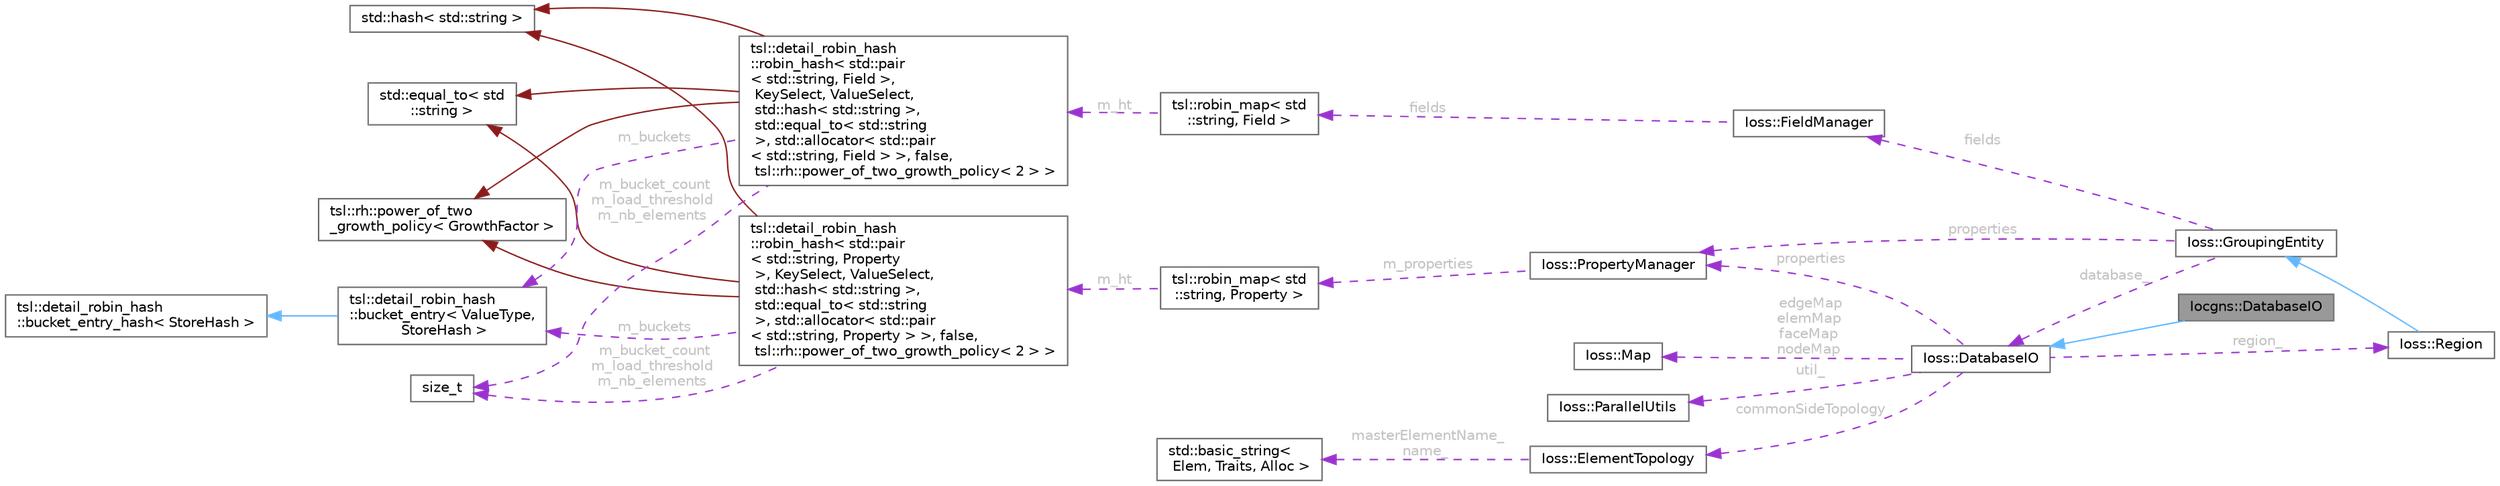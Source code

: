 digraph "Iocgns::DatabaseIO"
{
 // INTERACTIVE_SVG=YES
 // LATEX_PDF_SIZE
  bgcolor="transparent";
  edge [fontname=Helvetica,fontsize=10,labelfontname=Helvetica,labelfontsize=10];
  node [fontname=Helvetica,fontsize=10,shape=box,height=0.2,width=0.4];
  rankdir="LR";
  Node1 [id="Node000001",label="Iocgns::DatabaseIO",height=0.2,width=0.4,color="gray40", fillcolor="grey60", style="filled", fontcolor="black",tooltip=" "];
  Node2 -> Node1 [id="edge1_Node000001_Node000002",dir="back",color="steelblue1",style="solid",tooltip=" "];
  Node2 [id="Node000002",label="Ioss::DatabaseIO",height=0.2,width=0.4,color="gray40", fillcolor="white", style="filled",URL="$classIoss_1_1DatabaseIO.html",tooltip="An input or output Database."];
  Node3 -> Node2 [id="edge2_Node000002_Node000003",dir="back",color="darkorchid3",style="dashed",tooltip=" ",label=" properties",fontcolor="grey" ];
  Node3 [id="Node000003",label="Ioss::PropertyManager",height=0.2,width=0.4,color="gray40", fillcolor="white", style="filled",URL="$classIoss_1_1PropertyManager.html",tooltip="A collection of Ioss::Property objects."];
  Node4 -> Node3 [id="edge3_Node000003_Node000004",dir="back",color="darkorchid3",style="dashed",tooltip=" ",label=" m_properties",fontcolor="grey" ];
  Node4 [id="Node000004",label="tsl::robin_map\< std\l::string, Property \>",height=0.2,width=0.4,color="gray40", fillcolor="white", style="filled",URL="$classtsl_1_1robin__map.html",tooltip=" "];
  Node5 -> Node4 [id="edge4_Node000004_Node000005",dir="back",color="darkorchid3",style="dashed",tooltip=" ",label=" m_ht",fontcolor="grey" ];
  Node5 [id="Node000005",label="tsl::detail_robin_hash\l::robin_hash\< std::pair\l\< std::string, Property\l \>, KeySelect, ValueSelect,\l std::hash\< std::string \>,\l std::equal_to\< std::string\l \>, std::allocator\< std::pair\l\< std::string, Property \> \>, false,\l tsl::rh::power_of_two_growth_policy\< 2 \> \>",height=0.2,width=0.4,color="gray40", fillcolor="white", style="filled",URL="$classtsl_1_1detail__robin__hash_1_1robin__hash.html",tooltip=" "];
  Node6 -> Node5 [id="edge5_Node000005_Node000006",dir="back",color="firebrick4",style="solid",tooltip=" "];
  Node6 [id="Node000006",label="std::hash\< std::string \>",height=0.2,width=0.4,color="gray40", fillcolor="white", style="filled",tooltip=" "];
  Node7 -> Node5 [id="edge6_Node000005_Node000007",dir="back",color="firebrick4",style="solid",tooltip=" "];
  Node7 [id="Node000007",label="std::equal_to\< std\l::string \>",height=0.2,width=0.4,color="gray40", fillcolor="white", style="filled",tooltip=" "];
  Node8 -> Node5 [id="edge7_Node000005_Node000008",dir="back",color="firebrick4",style="solid",tooltip=" "];
  Node8 [id="Node000008",label="tsl::rh::power_of_two\l_growth_policy\< GrowthFactor \>",height=0.2,width=0.4,color="gray40", fillcolor="white", style="filled",URL="$classtsl_1_1rh_1_1power__of__two__growth__policy.html",tooltip=" "];
  Node9 -> Node5 [id="edge8_Node000005_Node000009",dir="back",color="darkorchid3",style="dashed",tooltip=" ",label=" m_buckets",fontcolor="grey" ];
  Node9 [id="Node000009",label="tsl::detail_robin_hash\l::bucket_entry\< ValueType,\l StoreHash \>",height=0.2,width=0.4,color="gray40", fillcolor="white", style="filled",URL="$classtsl_1_1detail__robin__hash_1_1bucket__entry.html",tooltip=" "];
  Node10 -> Node9 [id="edge9_Node000009_Node000010",dir="back",color="steelblue1",style="solid",tooltip=" "];
  Node10 [id="Node000010",label="tsl::detail_robin_hash\l::bucket_entry_hash\< StoreHash \>",height=0.2,width=0.4,color="gray40", fillcolor="white", style="filled",URL="$classtsl_1_1detail__robin__hash_1_1bucket__entry__hash.html",tooltip=" "];
  Node11 -> Node5 [id="edge10_Node000005_Node000011",dir="back",color="darkorchid3",style="dashed",tooltip=" ",label=" m_bucket_count\nm_load_threshold\nm_nb_elements",fontcolor="grey" ];
  Node11 [id="Node000011",label="size_t",height=0.2,width=0.4,color="gray40", fillcolor="white", style="filled",tooltip=" "];
  Node12 -> Node2 [id="edge11_Node000002_Node000012",dir="back",color="darkorchid3",style="dashed",tooltip=" ",label=" commonSideTopology",fontcolor="grey" ];
  Node12 [id="Node000012",label="Ioss::ElementTopology",height=0.2,width=0.4,color="gray40", fillcolor="white", style="filled",URL="$classIoss_1_1ElementTopology.html",tooltip="Represents an element topology."];
  Node13 -> Node12 [id="edge12_Node000012_Node000013",dir="back",color="darkorchid3",style="dashed",tooltip=" ",label=" masterElementName_\nname_",fontcolor="grey" ];
  Node13 [id="Node000013",label="std::basic_string\<\l Elem, Traits, Alloc \>",height=0.2,width=0.4,color="gray40", fillcolor="white", style="filled",URL="$classstd_1_1basic__string.html",tooltip=" "];
  Node14 -> Node2 [id="edge13_Node000002_Node000014",dir="back",color="darkorchid3",style="dashed",tooltip=" ",label=" edgeMap\nelemMap\nfaceMap\nnodeMap",fontcolor="grey" ];
  Node14 [id="Node000014",label="Ioss::Map",height=0.2,width=0.4,color="gray40", fillcolor="white", style="filled",URL="$classIoss_1_1Map.html",tooltip=" "];
  Node15 -> Node2 [id="edge14_Node000002_Node000015",dir="back",color="darkorchid3",style="dashed",tooltip=" ",label=" util_",fontcolor="grey" ];
  Node15 [id="Node000015",label="Ioss::ParallelUtils",height=0.2,width=0.4,color="gray40", fillcolor="white", style="filled",URL="$classIoss_1_1ParallelUtils.html",tooltip=" "];
  Node16 -> Node2 [id="edge15_Node000002_Node000016",dir="back",color="darkorchid3",style="dashed",tooltip=" ",label=" region_",fontcolor="grey" ];
  Node16 [id="Node000016",label="Ioss::Region",height=0.2,width=0.4,color="gray40", fillcolor="white", style="filled",URL="$classIoss_1_1Region.html",tooltip="A grouping entity that contains other grouping entities."];
  Node17 -> Node16 [id="edge16_Node000016_Node000017",dir="back",color="steelblue1",style="solid",tooltip=" "];
  Node17 [id="Node000017",label="Ioss::GroupingEntity",height=0.2,width=0.4,color="gray40", fillcolor="white", style="filled",URL="$classIoss_1_1GroupingEntity.html",tooltip="Base class for all 'grouping' entities. The following derived classes are typical:"];
  Node3 -> Node17 [id="edge17_Node000017_Node000003",dir="back",color="darkorchid3",style="dashed",tooltip=" ",label=" properties",fontcolor="grey" ];
  Node18 -> Node17 [id="edge18_Node000017_Node000018",dir="back",color="darkorchid3",style="dashed",tooltip=" ",label=" fields",fontcolor="grey" ];
  Node18 [id="Node000018",label="Ioss::FieldManager",height=0.2,width=0.4,color="gray40", fillcolor="white", style="filled",URL="$classIoss_1_1FieldManager.html",tooltip="A collection of Ioss::Field objects."];
  Node19 -> Node18 [id="edge19_Node000018_Node000019",dir="back",color="darkorchid3",style="dashed",tooltip=" ",label=" fields",fontcolor="grey" ];
  Node19 [id="Node000019",label="tsl::robin_map\< std\l::string, Field \>",height=0.2,width=0.4,color="gray40", fillcolor="white", style="filled",URL="$classtsl_1_1robin__map.html",tooltip=" "];
  Node20 -> Node19 [id="edge20_Node000019_Node000020",dir="back",color="darkorchid3",style="dashed",tooltip=" ",label=" m_ht",fontcolor="grey" ];
  Node20 [id="Node000020",label="tsl::detail_robin_hash\l::robin_hash\< std::pair\l\< std::string, Field \>,\l KeySelect, ValueSelect,\l std::hash\< std::string \>,\l std::equal_to\< std::string\l \>, std::allocator\< std::pair\l\< std::string, Field \> \>, false,\l tsl::rh::power_of_two_growth_policy\< 2 \> \>",height=0.2,width=0.4,color="gray40", fillcolor="white", style="filled",URL="$classtsl_1_1detail__robin__hash_1_1robin__hash.html",tooltip=" "];
  Node6 -> Node20 [id="edge21_Node000020_Node000006",dir="back",color="firebrick4",style="solid",tooltip=" "];
  Node7 -> Node20 [id="edge22_Node000020_Node000007",dir="back",color="firebrick4",style="solid",tooltip=" "];
  Node8 -> Node20 [id="edge23_Node000020_Node000008",dir="back",color="firebrick4",style="solid",tooltip=" "];
  Node9 -> Node20 [id="edge24_Node000020_Node000009",dir="back",color="darkorchid3",style="dashed",tooltip=" ",label=" m_buckets",fontcolor="grey" ];
  Node11 -> Node20 [id="edge25_Node000020_Node000011",dir="back",color="darkorchid3",style="dashed",tooltip=" ",label=" m_bucket_count\nm_load_threshold\nm_nb_elements",fontcolor="grey" ];
  Node2 -> Node17 [id="edge26_Node000017_Node000002",dir="back",color="darkorchid3",style="dashed",tooltip=" ",label=" database_",fontcolor="grey" ];
}
